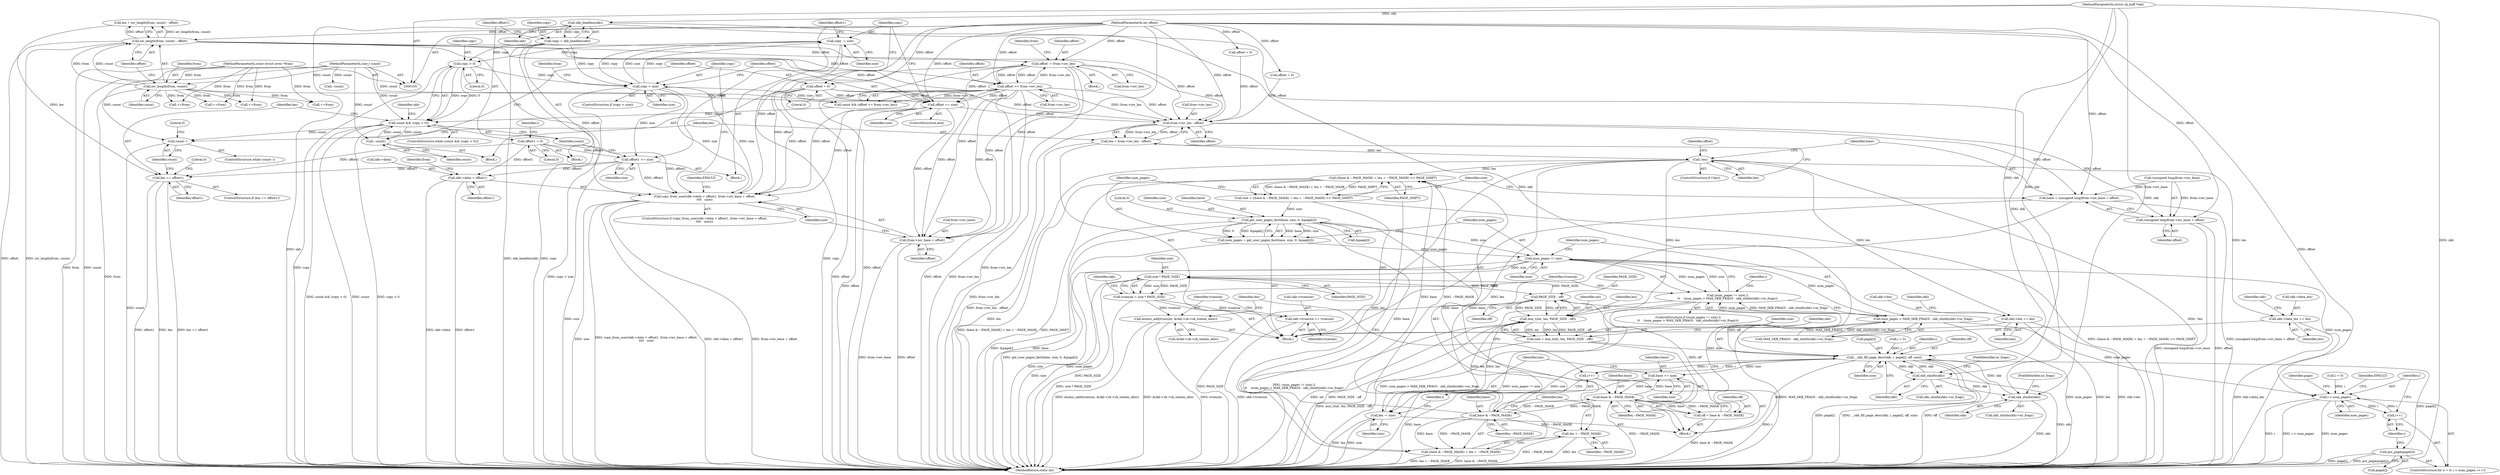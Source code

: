 digraph "1_linux_b92946e2919134ebe2a4083e4302236295ea2a73_0@API" {
"1000188" [label="(Call,copy -= size)"];
"1000173" [label="(Call,copy > size)"];
"1000188" [label="(Call,copy -= size)"];
"1000152" [label="(Call,copy > 0)"];
"1000118" [label="(Call,copy = skb_headlen(skb))"];
"1000120" [label="(Call,skb_headlen(skb))"];
"1000104" [label="(MethodParameterIn,struct sk_buff *skb)"];
"1000157" [label="(Call,copy_from_user(skb->data + offset1, from->iov_base + offset,\n\t\t\t\t   size))"];
"1000124" [label="(Call,offset1 = 0)"];
"1000191" [label="(Call,offset1 += size)"];
"1000181" [label="(Call,offset = 0)"];
"1000106" [label="(MethodParameterIn,int offset)"];
"1000185" [label="(Call,offset += size)"];
"1000140" [label="(Call,offset -= from->iov_len)"];
"1000134" [label="(Call,offset >= from->iov_len)"];
"1000112" [label="(Call,iov_length(from, count) - offset)"];
"1000113" [label="(Call,iov_length(from, count))"];
"1000105" [label="(MethodParameterIn,const struct iovec *from)"];
"1000107" [label="(MethodParameterIn,size_t count)"];
"1000150" [label="(Call,count && (copy > 0))"];
"1000179" [label="(Call,--count)"];
"1000201" [label="(Call,count--)"];
"1000163" [label="(Call,from->iov_base + offset)"];
"1000210" [label="(Call,from->iov_len - offset)"];
"1000208" [label="(Call,len = from->iov_len - offset)"];
"1000216" [label="(Call,!len)"];
"1000236" [label="(Call,((base & ~PAGE_MASK) + len + ~PAGE_MASK) >> PAGE_SHIFT)"];
"1000234" [label="(Call,size = ((base & ~PAGE_MASK) + len + ~PAGE_MASK) >> PAGE_SHIFT)"];
"1000247" [label="(Call,get_user_pages_fast(base, size, 0, &page[i]))"];
"1000245" [label="(Call,num_pages = get_user_pages_fast(base, size, 0, &page[i]))"];
"1000257" [label="(Call,num_pages != size)"];
"1000256" [label="(Call,(num_pages != size) ||\n\t\t    (num_pages > MAX_SKB_FRAGS - skb_shinfo(skb)->nr_frags))"];
"1000260" [label="(Call,num_pages > MAX_SKB_FRAGS - skb_shinfo(skb)->nr_frags)"];
"1000273" [label="(Call,i < num_pages)"];
"1000276" [label="(Call,i++)"];
"1000287" [label="(Call,size * PAGE_SIZE)"];
"1000285" [label="(Call,truesize = size * PAGE_SIZE)"];
"1000300" [label="(Call,skb->truesize += truesize)"];
"1000305" [label="(Call,atomic_add(truesize, &skb->sk->sk_wmem_alloc))"];
"1000328" [label="(Call,PAGE_SIZE - off)"];
"1000325" [label="(Call,min_t(int, len, PAGE_SIZE - off))"];
"1000323" [label="(Call,size = min_t(int, len, PAGE_SIZE - off))"];
"1000331" [label="(Call,__skb_fill_page_desc(skb, i, page[i], off, size))"];
"1000278" [label="(Call,put_page(page[i]))"];
"1000341" [label="(Call,skb_shinfo(skb))"];
"1000265" [label="(Call,skb_shinfo(skb))"];
"1000344" [label="(Call,base += size)"];
"1000319" [label="(Call,base & ~PAGE_MASK)"];
"1000238" [label="(Call,base & ~PAGE_MASK)"];
"1000237" [label="(Call,(base & ~PAGE_MASK) + len + ~PAGE_MASK)"];
"1000241" [label="(Call,len + ~PAGE_MASK)"];
"1000317" [label="(Call,off = base & ~PAGE_MASK)"];
"1000347" [label="(Call,len -= size)"];
"1000350" [label="(Call,i++)"];
"1000290" [label="(Call,skb->data_len += len)"];
"1000295" [label="(Call,skb->len += len)"];
"1000225" [label="(Call,base = (unsigned long)from->iov_base + offset)"];
"1000227" [label="(Call,(unsigned long)from->iov_base + offset)"];
"1000158" [label="(Call,skb->data + offset1)"];
"1000195" [label="(Call,len == offset1)"];
"1000297" [label="(Identifier,skb)"];
"1000318" [label="(Identifier,off)"];
"1000333" [label="(Identifier,i)"];
"1000349" [label="(Identifier,size)"];
"1000181" [label="(Call,offset = 0)"];
"1000139" [label="(Block,)"];
"1000126" [label="(Literal,0)"];
"1000115" [label="(Identifier,count)"];
"1000177" [label="(Call,++from)"];
"1000217" [label="(Identifier,len)"];
"1000321" [label="(Identifier,~PAGE_MASK)"];
"1000113" [label="(Call,iov_length(from, count))"];
"1000104" [label="(MethodParameterIn,struct sk_buff *skb)"];
"1000324" [label="(Identifier,size)"];
"1000201" [label="(Call,count--)"];
"1000135" [label="(Identifier,offset)"];
"1000325" [label="(Call,min_t(int, len, PAGE_SIZE - off))"];
"1000328" [label="(Call,PAGE_SIZE - off)"];
"1000149" [label="(ControlStructure,while (count && (copy > 0)))"];
"1000337" [label="(Identifier,off)"];
"1000264" [label="(Call,skb_shinfo(skb)->nr_frags)"];
"1000209" [label="(Identifier,len)"];
"1000234" [label="(Call,size = ((base & ~PAGE_MASK) + len + ~PAGE_MASK) >> PAGE_SHIFT)"];
"1000182" [label="(Identifier,offset)"];
"1000348" [label="(Identifier,len)"];
"1000343" [label="(FieldIdentifier,nr_frags)"];
"1000262" [label="(Call,MAX_SKB_FRAGS - skb_shinfo(skb)->nr_frags)"];
"1000295" [label="(Call,skb->len += len)"];
"1000157" [label="(Call,copy_from_user(skb->data + offset1, from->iov_base + offset,\n\t\t\t\t   size))"];
"1000259" [label="(Identifier,size)"];
"1000344" [label="(Call,base += size)"];
"1000211" [label="(Call,from->iov_len)"];
"1000241" [label="(Call,len + ~PAGE_MASK)"];
"1000306" [label="(Identifier,truesize)"];
"1000248" [label="(Identifier,base)"];
"1000277" [label="(Identifier,i)"];
"1000219" [label="(Call,offset = 0)"];
"1000158" [label="(Call,skb->data + offset1)"];
"1000199" [label="(Literal,0)"];
"1000320" [label="(Identifier,base)"];
"1000132" [label="(Call,count && (offset >= from->iov_len))"];
"1000286" [label="(Identifier,truesize)"];
"1000125" [label="(Identifier,offset1)"];
"1000239" [label="(Identifier,base)"];
"1000159" [label="(Call,skb->data)"];
"1000183" [label="(Literal,0)"];
"1000238" [label="(Call,base & ~PAGE_MASK)"];
"1000184" [label="(ControlStructure,else)"];
"1000146" [label="(Identifier,from)"];
"1000352" [label="(Call,offset = 0)"];
"1000323" [label="(Call,size = min_t(int, len, PAGE_SIZE - off))"];
"1000178" [label="(Identifier,from)"];
"1000338" [label="(Identifier,size)"];
"1000226" [label="(Identifier,base)"];
"1000317" [label="(Call,off = base & ~PAGE_MASK)"];
"1000110" [label="(Call,len = iov_length(from, count) - offset)"];
"1000245" [label="(Call,num_pages = get_user_pages_fast(base, size, 0, &page[i]))"];
"1000243" [label="(Identifier,~PAGE_MASK)"];
"1000196" [label="(Identifier,len)"];
"1000203" [label="(Block,)"];
"1000233" [label="(Identifier,offset)"];
"1000255" [label="(ControlStructure,if ((num_pages != size) ||\n\t\t    (num_pages > MAX_SKB_FRAGS - skb_shinfo(skb)->nr_frags)))"];
"1000187" [label="(Identifier,size)"];
"1000119" [label="(Identifier,copy)"];
"1000292" [label="(Identifier,skb)"];
"1000332" [label="(Identifier,skb)"];
"1000294" [label="(Identifier,len)"];
"1000265" [label="(Call,skb_shinfo(skb))"];
"1000269" [label="(ControlStructure,for (i = 0; i < num_pages; i++))"];
"1000225" [label="(Call,base = (unsigned long)from->iov_base + offset)"];
"1000228" [label="(Call,(unsigned long)from->iov_base)"];
"1000190" [label="(Identifier,size)"];
"1000251" [label="(Call,&page[i])"];
"1000258" [label="(Identifier,num_pages)"];
"1000350" [label="(Call,i++)"];
"1000160" [label="(Identifier,skb)"];
"1000302" [label="(Identifier,skb)"];
"1000129" [label="(Identifier,i)"];
"1000174" [label="(Identifier,copy)"];
"1000153" [label="(Identifier,copy)"];
"1000167" [label="(Identifier,offset)"];
"1000235" [label="(Identifier,size)"];
"1000304" [label="(Identifier,truesize)"];
"1000240" [label="(Identifier,~PAGE_MASK)"];
"1000242" [label="(Identifier,len)"];
"1000168" [label="(Identifier,size)"];
"1000215" [label="(ControlStructure,if (!len))"];
"1000288" [label="(Identifier,size)"];
"1000107" [label="(MethodParameterIn,size_t count)"];
"1000188" [label="(Call,copy -= size)"];
"1000300" [label="(Call,skb->truesize += truesize)"];
"1000180" [label="(Identifier,count)"];
"1000106" [label="(MethodParameterIn,int offset)"];
"1000236" [label="(Call,((base & ~PAGE_MASK) + len + ~PAGE_MASK) >> PAGE_SHIFT)"];
"1000330" [label="(Identifier,off)"];
"1000208" [label="(Call,len = from->iov_len - offset)"];
"1000291" [label="(Call,skb->data_len)"];
"1000185" [label="(Call,offset += size)"];
"1000275" [label="(Identifier,num_pages)"];
"1000345" [label="(Identifier,base)"];
"1000314" [label="(Identifier,len)"];
"1000287" [label="(Call,size * PAGE_SIZE)"];
"1000154" [label="(Literal,0)"];
"1000112" [label="(Call,iov_length(from, count) - offset)"];
"1000347" [label="(Call,len -= size)"];
"1000267" [label="(FieldIdentifier,nr_frags)"];
"1000193" [label="(Identifier,size)"];
"1000136" [label="(Call,from->iov_len)"];
"1000279" [label="(Call,page[i])"];
"1000155" [label="(Block,)"];
"1000118" [label="(Call,copy = skb_headlen(skb))"];
"1000145" [label="(Call,++from)"];
"1000342" [label="(Identifier,skb)"];
"1000319" [label="(Call,base & ~PAGE_MASK)"];
"1000120" [label="(Call,skb_headlen(skb))"];
"1000200" [label="(ControlStructure,while (count--))"];
"1000315" [label="(Block,)"];
"1000162" [label="(Identifier,offset1)"];
"1000210" [label="(Call,from->iov_len - offset)"];
"1000261" [label="(Identifier,num_pages)"];
"1000359" [label="(MethodReturn,static int)"];
"1000276" [label="(Call,i++)"];
"1000355" [label="(Call,++from)"];
"1000152" [label="(Call,copy > 0)"];
"1000301" [label="(Call,skb->truesize)"];
"1000334" [label="(Call,page[i])"];
"1000220" [label="(Identifier,offset)"];
"1000164" [label="(Call,from->iov_base)"];
"1000273" [label="(Call,i < num_pages)"];
"1000341" [label="(Call,skb_shinfo(skb))"];
"1000147" [label="(Call,--count)"];
"1000299" [label="(Identifier,len)"];
"1000195" [label="(Call,len == offset1)"];
"1000247" [label="(Call,get_user_pages_fast(base, size, 0, &page[i]))"];
"1000140" [label="(Call,offset -= from->iov_len)"];
"1000192" [label="(Identifier,offset1)"];
"1000124" [label="(Call,offset1 = 0)"];
"1000179" [label="(Call,--count)"];
"1000271" [label="(Identifier,i)"];
"1000296" [label="(Call,skb->len)"];
"1000222" [label="(Call,++from)"];
"1000134" [label="(Call,offset >= from->iov_len)"];
"1000290" [label="(Call,skb->data_len += len)"];
"1000194" [label="(ControlStructure,if (len == offset1))"];
"1000216" [label="(Call,!len)"];
"1000128" [label="(Call,i = 0)"];
"1000278" [label="(Call,put_page(page[i]))"];
"1000331" [label="(Call,__skb_fill_page_desc(skb, i, page[i], off, size))"];
"1000175" [label="(Identifier,size)"];
"1000346" [label="(Identifier,size)"];
"1000250" [label="(Literal,0)"];
"1000280" [label="(Identifier,page)"];
"1000227" [label="(Call,(unsigned long)from->iov_base + offset)"];
"1000260" [label="(Call,num_pages > MAX_SKB_FRAGS - skb_shinfo(skb)->nr_frags)"];
"1000329" [label="(Identifier,PAGE_SIZE)"];
"1000186" [label="(Identifier,offset)"];
"1000116" [label="(Identifier,offset)"];
"1000305" [label="(Call,atomic_add(truesize, &skb->sk->sk_wmem_alloc))"];
"1000114" [label="(Identifier,from)"];
"1000256" [label="(Call,(num_pages != size) ||\n\t\t    (num_pages > MAX_SKB_FRAGS - skb_shinfo(skb)->nr_frags))"];
"1000171" [label="(Identifier,EFAULT)"];
"1000358" [label="(Literal,0)"];
"1000156" [label="(ControlStructure,if (copy_from_user(skb->data + offset1, from->iov_base + offset,\n\t\t\t\t   size)))"];
"1000237" [label="(Call,(base & ~PAGE_MASK) + len + ~PAGE_MASK)"];
"1000340" [label="(Call,skb_shinfo(skb)->nr_frags)"];
"1000121" [label="(Identifier,skb)"];
"1000270" [label="(Call,i = 0)"];
"1000202" [label="(Identifier,count)"];
"1000173" [label="(Call,copy > size)"];
"1000172" [label="(ControlStructure,if (copy > size))"];
"1000246" [label="(Identifier,num_pages)"];
"1000141" [label="(Identifier,offset)"];
"1000163" [label="(Call,from->iov_base + offset)"];
"1000351" [label="(Identifier,i)"];
"1000244" [label="(Identifier,PAGE_SHIFT)"];
"1000257" [label="(Call,num_pages != size)"];
"1000326" [label="(Identifier,int)"];
"1000176" [label="(Block,)"];
"1000307" [label="(Call,&skb->sk->sk_wmem_alloc)"];
"1000197" [label="(Identifier,offset1)"];
"1000105" [label="(MethodParameterIn,const struct iovec *from)"];
"1000284" [label="(Identifier,EFAULT)"];
"1000189" [label="(Identifier,copy)"];
"1000151" [label="(Identifier,count)"];
"1000214" [label="(Identifier,offset)"];
"1000266" [label="(Identifier,skb)"];
"1000142" [label="(Call,from->iov_len)"];
"1000249" [label="(Identifier,size)"];
"1000285" [label="(Call,truesize = size * PAGE_SIZE)"];
"1000327" [label="(Identifier,len)"];
"1000165" [label="(Identifier,from)"];
"1000108" [label="(Block,)"];
"1000289" [label="(Identifier,PAGE_SIZE)"];
"1000150" [label="(Call,count && (copy > 0))"];
"1000274" [label="(Identifier,i)"];
"1000191" [label="(Call,offset1 += size)"];
"1000188" -> "1000155"  [label="AST: "];
"1000188" -> "1000190"  [label="CFG: "];
"1000189" -> "1000188"  [label="AST: "];
"1000190" -> "1000188"  [label="AST: "];
"1000192" -> "1000188"  [label="CFG: "];
"1000188" -> "1000359"  [label="DDG: copy"];
"1000188" -> "1000152"  [label="DDG: copy"];
"1000188" -> "1000173"  [label="DDG: copy"];
"1000173" -> "1000188"  [label="DDG: size"];
"1000173" -> "1000188"  [label="DDG: copy"];
"1000173" -> "1000172"  [label="AST: "];
"1000173" -> "1000175"  [label="CFG: "];
"1000174" -> "1000173"  [label="AST: "];
"1000175" -> "1000173"  [label="AST: "];
"1000178" -> "1000173"  [label="CFG: "];
"1000186" -> "1000173"  [label="CFG: "];
"1000173" -> "1000359"  [label="DDG: copy > size"];
"1000173" -> "1000157"  [label="DDG: size"];
"1000152" -> "1000173"  [label="DDG: copy"];
"1000118" -> "1000173"  [label="DDG: copy"];
"1000157" -> "1000173"  [label="DDG: size"];
"1000173" -> "1000185"  [label="DDG: size"];
"1000173" -> "1000191"  [label="DDG: size"];
"1000152" -> "1000150"  [label="AST: "];
"1000152" -> "1000154"  [label="CFG: "];
"1000153" -> "1000152"  [label="AST: "];
"1000154" -> "1000152"  [label="AST: "];
"1000150" -> "1000152"  [label="CFG: "];
"1000152" -> "1000359"  [label="DDG: copy"];
"1000152" -> "1000150"  [label="DDG: copy"];
"1000152" -> "1000150"  [label="DDG: 0"];
"1000118" -> "1000152"  [label="DDG: copy"];
"1000118" -> "1000108"  [label="AST: "];
"1000118" -> "1000120"  [label="CFG: "];
"1000119" -> "1000118"  [label="AST: "];
"1000120" -> "1000118"  [label="AST: "];
"1000125" -> "1000118"  [label="CFG: "];
"1000118" -> "1000359"  [label="DDG: skb_headlen(skb)"];
"1000118" -> "1000359"  [label="DDG: copy"];
"1000120" -> "1000118"  [label="DDG: skb"];
"1000120" -> "1000121"  [label="CFG: "];
"1000121" -> "1000120"  [label="AST: "];
"1000120" -> "1000359"  [label="DDG: skb"];
"1000104" -> "1000120"  [label="DDG: skb"];
"1000120" -> "1000265"  [label="DDG: skb"];
"1000120" -> "1000331"  [label="DDG: skb"];
"1000104" -> "1000103"  [label="AST: "];
"1000104" -> "1000359"  [label="DDG: skb"];
"1000104" -> "1000265"  [label="DDG: skb"];
"1000104" -> "1000331"  [label="DDG: skb"];
"1000104" -> "1000341"  [label="DDG: skb"];
"1000157" -> "1000156"  [label="AST: "];
"1000157" -> "1000168"  [label="CFG: "];
"1000158" -> "1000157"  [label="AST: "];
"1000163" -> "1000157"  [label="AST: "];
"1000168" -> "1000157"  [label="AST: "];
"1000171" -> "1000157"  [label="CFG: "];
"1000174" -> "1000157"  [label="CFG: "];
"1000157" -> "1000359"  [label="DDG: size"];
"1000157" -> "1000359"  [label="DDG: copy_from_user(skb->data + offset1, from->iov_base + offset,\n\t\t\t\t   size)"];
"1000157" -> "1000359"  [label="DDG: skb->data + offset1"];
"1000157" -> "1000359"  [label="DDG: from->iov_base + offset"];
"1000124" -> "1000157"  [label="DDG: offset1"];
"1000191" -> "1000157"  [label="DDG: offset1"];
"1000181" -> "1000157"  [label="DDG: offset"];
"1000185" -> "1000157"  [label="DDG: offset"];
"1000140" -> "1000157"  [label="DDG: offset"];
"1000134" -> "1000157"  [label="DDG: offset"];
"1000112" -> "1000157"  [label="DDG: offset"];
"1000106" -> "1000157"  [label="DDG: offset"];
"1000124" -> "1000108"  [label="AST: "];
"1000124" -> "1000126"  [label="CFG: "];
"1000125" -> "1000124"  [label="AST: "];
"1000126" -> "1000124"  [label="AST: "];
"1000129" -> "1000124"  [label="CFG: "];
"1000124" -> "1000158"  [label="DDG: offset1"];
"1000124" -> "1000191"  [label="DDG: offset1"];
"1000124" -> "1000195"  [label="DDG: offset1"];
"1000191" -> "1000155"  [label="AST: "];
"1000191" -> "1000193"  [label="CFG: "];
"1000192" -> "1000191"  [label="AST: "];
"1000193" -> "1000191"  [label="AST: "];
"1000151" -> "1000191"  [label="CFG: "];
"1000191" -> "1000359"  [label="DDG: size"];
"1000191" -> "1000158"  [label="DDG: offset1"];
"1000191" -> "1000195"  [label="DDG: offset1"];
"1000181" -> "1000176"  [label="AST: "];
"1000181" -> "1000183"  [label="CFG: "];
"1000182" -> "1000181"  [label="AST: "];
"1000183" -> "1000181"  [label="AST: "];
"1000189" -> "1000181"  [label="CFG: "];
"1000181" -> "1000359"  [label="DDG: offset"];
"1000181" -> "1000163"  [label="DDG: offset"];
"1000106" -> "1000181"  [label="DDG: offset"];
"1000181" -> "1000185"  [label="DDG: offset"];
"1000181" -> "1000210"  [label="DDG: offset"];
"1000106" -> "1000103"  [label="AST: "];
"1000106" -> "1000359"  [label="DDG: offset"];
"1000106" -> "1000112"  [label="DDG: offset"];
"1000106" -> "1000134"  [label="DDG: offset"];
"1000106" -> "1000140"  [label="DDG: offset"];
"1000106" -> "1000163"  [label="DDG: offset"];
"1000106" -> "1000185"  [label="DDG: offset"];
"1000106" -> "1000210"  [label="DDG: offset"];
"1000106" -> "1000219"  [label="DDG: offset"];
"1000106" -> "1000225"  [label="DDG: offset"];
"1000106" -> "1000227"  [label="DDG: offset"];
"1000106" -> "1000352"  [label="DDG: offset"];
"1000185" -> "1000184"  [label="AST: "];
"1000185" -> "1000187"  [label="CFG: "];
"1000186" -> "1000185"  [label="AST: "];
"1000187" -> "1000185"  [label="AST: "];
"1000189" -> "1000185"  [label="CFG: "];
"1000185" -> "1000359"  [label="DDG: offset"];
"1000185" -> "1000163"  [label="DDG: offset"];
"1000140" -> "1000185"  [label="DDG: offset"];
"1000134" -> "1000185"  [label="DDG: offset"];
"1000112" -> "1000185"  [label="DDG: offset"];
"1000185" -> "1000210"  [label="DDG: offset"];
"1000140" -> "1000139"  [label="AST: "];
"1000140" -> "1000142"  [label="CFG: "];
"1000141" -> "1000140"  [label="AST: "];
"1000142" -> "1000140"  [label="AST: "];
"1000146" -> "1000140"  [label="CFG: "];
"1000140" -> "1000359"  [label="DDG: from->iov_len"];
"1000140" -> "1000359"  [label="DDG: offset"];
"1000140" -> "1000134"  [label="DDG: offset"];
"1000134" -> "1000140"  [label="DDG: from->iov_len"];
"1000134" -> "1000140"  [label="DDG: offset"];
"1000112" -> "1000140"  [label="DDG: offset"];
"1000140" -> "1000163"  [label="DDG: offset"];
"1000140" -> "1000210"  [label="DDG: offset"];
"1000134" -> "1000132"  [label="AST: "];
"1000134" -> "1000136"  [label="CFG: "];
"1000135" -> "1000134"  [label="AST: "];
"1000136" -> "1000134"  [label="AST: "];
"1000132" -> "1000134"  [label="CFG: "];
"1000134" -> "1000359"  [label="DDG: offset"];
"1000134" -> "1000359"  [label="DDG: from->iov_len"];
"1000134" -> "1000132"  [label="DDG: offset"];
"1000134" -> "1000132"  [label="DDG: from->iov_len"];
"1000112" -> "1000134"  [label="DDG: offset"];
"1000134" -> "1000163"  [label="DDG: offset"];
"1000134" -> "1000210"  [label="DDG: from->iov_len"];
"1000134" -> "1000210"  [label="DDG: offset"];
"1000112" -> "1000110"  [label="AST: "];
"1000112" -> "1000116"  [label="CFG: "];
"1000113" -> "1000112"  [label="AST: "];
"1000116" -> "1000112"  [label="AST: "];
"1000110" -> "1000112"  [label="CFG: "];
"1000112" -> "1000359"  [label="DDG: iov_length(from, count)"];
"1000112" -> "1000359"  [label="DDG: offset"];
"1000112" -> "1000110"  [label="DDG: iov_length(from, count)"];
"1000112" -> "1000110"  [label="DDG: offset"];
"1000113" -> "1000112"  [label="DDG: from"];
"1000113" -> "1000112"  [label="DDG: count"];
"1000112" -> "1000163"  [label="DDG: offset"];
"1000112" -> "1000210"  [label="DDG: offset"];
"1000113" -> "1000115"  [label="CFG: "];
"1000114" -> "1000113"  [label="AST: "];
"1000115" -> "1000113"  [label="AST: "];
"1000116" -> "1000113"  [label="CFG: "];
"1000113" -> "1000359"  [label="DDG: from"];
"1000105" -> "1000113"  [label="DDG: from"];
"1000107" -> "1000113"  [label="DDG: count"];
"1000113" -> "1000132"  [label="DDG: count"];
"1000113" -> "1000145"  [label="DDG: from"];
"1000113" -> "1000177"  [label="DDG: from"];
"1000113" -> "1000222"  [label="DDG: from"];
"1000113" -> "1000355"  [label="DDG: from"];
"1000105" -> "1000103"  [label="AST: "];
"1000105" -> "1000359"  [label="DDG: from"];
"1000105" -> "1000145"  [label="DDG: from"];
"1000105" -> "1000177"  [label="DDG: from"];
"1000105" -> "1000222"  [label="DDG: from"];
"1000105" -> "1000355"  [label="DDG: from"];
"1000107" -> "1000103"  [label="AST: "];
"1000107" -> "1000359"  [label="DDG: count"];
"1000107" -> "1000132"  [label="DDG: count"];
"1000107" -> "1000147"  [label="DDG: count"];
"1000107" -> "1000150"  [label="DDG: count"];
"1000107" -> "1000179"  [label="DDG: count"];
"1000107" -> "1000201"  [label="DDG: count"];
"1000150" -> "1000149"  [label="AST: "];
"1000150" -> "1000151"  [label="CFG: "];
"1000151" -> "1000150"  [label="AST: "];
"1000160" -> "1000150"  [label="CFG: "];
"1000196" -> "1000150"  [label="CFG: "];
"1000150" -> "1000359"  [label="DDG: count"];
"1000150" -> "1000359"  [label="DDG: copy > 0"];
"1000150" -> "1000359"  [label="DDG: count && (copy > 0)"];
"1000179" -> "1000150"  [label="DDG: count"];
"1000132" -> "1000150"  [label="DDG: count"];
"1000150" -> "1000179"  [label="DDG: count"];
"1000150" -> "1000201"  [label="DDG: count"];
"1000179" -> "1000176"  [label="AST: "];
"1000179" -> "1000180"  [label="CFG: "];
"1000180" -> "1000179"  [label="AST: "];
"1000182" -> "1000179"  [label="CFG: "];
"1000201" -> "1000200"  [label="AST: "];
"1000201" -> "1000202"  [label="CFG: "];
"1000202" -> "1000201"  [label="AST: "];
"1000209" -> "1000201"  [label="CFG: "];
"1000358" -> "1000201"  [label="CFG: "];
"1000201" -> "1000359"  [label="DDG: count"];
"1000163" -> "1000167"  [label="CFG: "];
"1000164" -> "1000163"  [label="AST: "];
"1000167" -> "1000163"  [label="AST: "];
"1000168" -> "1000163"  [label="CFG: "];
"1000163" -> "1000359"  [label="DDG: from->iov_base"];
"1000163" -> "1000359"  [label="DDG: offset"];
"1000210" -> "1000208"  [label="AST: "];
"1000210" -> "1000214"  [label="CFG: "];
"1000211" -> "1000210"  [label="AST: "];
"1000214" -> "1000210"  [label="AST: "];
"1000208" -> "1000210"  [label="CFG: "];
"1000210" -> "1000359"  [label="DDG: from->iov_len"];
"1000210" -> "1000208"  [label="DDG: from->iov_len"];
"1000210" -> "1000208"  [label="DDG: offset"];
"1000352" -> "1000210"  [label="DDG: offset"];
"1000219" -> "1000210"  [label="DDG: offset"];
"1000210" -> "1000225"  [label="DDG: offset"];
"1000210" -> "1000227"  [label="DDG: offset"];
"1000208" -> "1000203"  [label="AST: "];
"1000209" -> "1000208"  [label="AST: "];
"1000217" -> "1000208"  [label="CFG: "];
"1000208" -> "1000359"  [label="DDG: from->iov_len - offset"];
"1000208" -> "1000216"  [label="DDG: len"];
"1000216" -> "1000215"  [label="AST: "];
"1000216" -> "1000217"  [label="CFG: "];
"1000217" -> "1000216"  [label="AST: "];
"1000220" -> "1000216"  [label="CFG: "];
"1000226" -> "1000216"  [label="CFG: "];
"1000216" -> "1000359"  [label="DDG: !len"];
"1000216" -> "1000359"  [label="DDG: len"];
"1000216" -> "1000236"  [label="DDG: len"];
"1000216" -> "1000237"  [label="DDG: len"];
"1000216" -> "1000241"  [label="DDG: len"];
"1000216" -> "1000290"  [label="DDG: len"];
"1000216" -> "1000295"  [label="DDG: len"];
"1000216" -> "1000325"  [label="DDG: len"];
"1000236" -> "1000234"  [label="AST: "];
"1000236" -> "1000244"  [label="CFG: "];
"1000237" -> "1000236"  [label="AST: "];
"1000244" -> "1000236"  [label="AST: "];
"1000234" -> "1000236"  [label="CFG: "];
"1000236" -> "1000359"  [label="DDG: (base & ~PAGE_MASK) + len + ~PAGE_MASK"];
"1000236" -> "1000359"  [label="DDG: PAGE_SHIFT"];
"1000236" -> "1000234"  [label="DDG: (base & ~PAGE_MASK) + len + ~PAGE_MASK"];
"1000236" -> "1000234"  [label="DDG: PAGE_SHIFT"];
"1000238" -> "1000236"  [label="DDG: base"];
"1000238" -> "1000236"  [label="DDG: ~PAGE_MASK"];
"1000234" -> "1000203"  [label="AST: "];
"1000235" -> "1000234"  [label="AST: "];
"1000246" -> "1000234"  [label="CFG: "];
"1000234" -> "1000359"  [label="DDG: ((base & ~PAGE_MASK) + len + ~PAGE_MASK) >> PAGE_SHIFT"];
"1000234" -> "1000247"  [label="DDG: size"];
"1000247" -> "1000245"  [label="AST: "];
"1000247" -> "1000251"  [label="CFG: "];
"1000248" -> "1000247"  [label="AST: "];
"1000249" -> "1000247"  [label="AST: "];
"1000250" -> "1000247"  [label="AST: "];
"1000251" -> "1000247"  [label="AST: "];
"1000245" -> "1000247"  [label="CFG: "];
"1000247" -> "1000359"  [label="DDG: base"];
"1000247" -> "1000359"  [label="DDG: &page[i]"];
"1000247" -> "1000245"  [label="DDG: base"];
"1000247" -> "1000245"  [label="DDG: size"];
"1000247" -> "1000245"  [label="DDG: 0"];
"1000247" -> "1000245"  [label="DDG: &page[i]"];
"1000238" -> "1000247"  [label="DDG: base"];
"1000247" -> "1000257"  [label="DDG: size"];
"1000247" -> "1000319"  [label="DDG: base"];
"1000245" -> "1000203"  [label="AST: "];
"1000246" -> "1000245"  [label="AST: "];
"1000258" -> "1000245"  [label="CFG: "];
"1000245" -> "1000359"  [label="DDG: get_user_pages_fast(base, size, 0, &page[i])"];
"1000245" -> "1000257"  [label="DDG: num_pages"];
"1000257" -> "1000256"  [label="AST: "];
"1000257" -> "1000259"  [label="CFG: "];
"1000258" -> "1000257"  [label="AST: "];
"1000259" -> "1000257"  [label="AST: "];
"1000261" -> "1000257"  [label="CFG: "];
"1000256" -> "1000257"  [label="CFG: "];
"1000257" -> "1000359"  [label="DDG: size"];
"1000257" -> "1000359"  [label="DDG: num_pages"];
"1000257" -> "1000256"  [label="DDG: num_pages"];
"1000257" -> "1000256"  [label="DDG: size"];
"1000257" -> "1000260"  [label="DDG: num_pages"];
"1000257" -> "1000273"  [label="DDG: num_pages"];
"1000257" -> "1000287"  [label="DDG: size"];
"1000256" -> "1000255"  [label="AST: "];
"1000256" -> "1000260"  [label="CFG: "];
"1000260" -> "1000256"  [label="AST: "];
"1000271" -> "1000256"  [label="CFG: "];
"1000286" -> "1000256"  [label="CFG: "];
"1000256" -> "1000359"  [label="DDG: num_pages > MAX_SKB_FRAGS - skb_shinfo(skb)->nr_frags"];
"1000256" -> "1000359"  [label="DDG: num_pages != size"];
"1000256" -> "1000359"  [label="DDG: (num_pages != size) ||\n\t\t    (num_pages > MAX_SKB_FRAGS - skb_shinfo(skb)->nr_frags)"];
"1000260" -> "1000256"  [label="DDG: num_pages"];
"1000260" -> "1000256"  [label="DDG: MAX_SKB_FRAGS - skb_shinfo(skb)->nr_frags"];
"1000260" -> "1000262"  [label="CFG: "];
"1000261" -> "1000260"  [label="AST: "];
"1000262" -> "1000260"  [label="AST: "];
"1000260" -> "1000359"  [label="DDG: MAX_SKB_FRAGS - skb_shinfo(skb)->nr_frags"];
"1000260" -> "1000359"  [label="DDG: num_pages"];
"1000262" -> "1000260"  [label="DDG: MAX_SKB_FRAGS"];
"1000262" -> "1000260"  [label="DDG: skb_shinfo(skb)->nr_frags"];
"1000260" -> "1000273"  [label="DDG: num_pages"];
"1000273" -> "1000269"  [label="AST: "];
"1000273" -> "1000275"  [label="CFG: "];
"1000274" -> "1000273"  [label="AST: "];
"1000275" -> "1000273"  [label="AST: "];
"1000280" -> "1000273"  [label="CFG: "];
"1000284" -> "1000273"  [label="CFG: "];
"1000273" -> "1000359"  [label="DDG: num_pages"];
"1000273" -> "1000359"  [label="DDG: i"];
"1000273" -> "1000359"  [label="DDG: i < num_pages"];
"1000276" -> "1000273"  [label="DDG: i"];
"1000270" -> "1000273"  [label="DDG: i"];
"1000273" -> "1000276"  [label="DDG: i"];
"1000276" -> "1000269"  [label="AST: "];
"1000276" -> "1000277"  [label="CFG: "];
"1000277" -> "1000276"  [label="AST: "];
"1000274" -> "1000276"  [label="CFG: "];
"1000287" -> "1000285"  [label="AST: "];
"1000287" -> "1000289"  [label="CFG: "];
"1000288" -> "1000287"  [label="AST: "];
"1000289" -> "1000287"  [label="AST: "];
"1000285" -> "1000287"  [label="CFG: "];
"1000287" -> "1000359"  [label="DDG: PAGE_SIZE"];
"1000287" -> "1000359"  [label="DDG: size"];
"1000287" -> "1000285"  [label="DDG: size"];
"1000287" -> "1000285"  [label="DDG: PAGE_SIZE"];
"1000328" -> "1000287"  [label="DDG: PAGE_SIZE"];
"1000287" -> "1000328"  [label="DDG: PAGE_SIZE"];
"1000285" -> "1000203"  [label="AST: "];
"1000286" -> "1000285"  [label="AST: "];
"1000292" -> "1000285"  [label="CFG: "];
"1000285" -> "1000359"  [label="DDG: size * PAGE_SIZE"];
"1000285" -> "1000300"  [label="DDG: truesize"];
"1000285" -> "1000305"  [label="DDG: truesize"];
"1000300" -> "1000203"  [label="AST: "];
"1000300" -> "1000304"  [label="CFG: "];
"1000301" -> "1000300"  [label="AST: "];
"1000304" -> "1000300"  [label="AST: "];
"1000306" -> "1000300"  [label="CFG: "];
"1000300" -> "1000359"  [label="DDG: skb->truesize"];
"1000305" -> "1000203"  [label="AST: "];
"1000305" -> "1000307"  [label="CFG: "];
"1000306" -> "1000305"  [label="AST: "];
"1000307" -> "1000305"  [label="AST: "];
"1000314" -> "1000305"  [label="CFG: "];
"1000305" -> "1000359"  [label="DDG: atomic_add(truesize, &skb->sk->sk_wmem_alloc)"];
"1000305" -> "1000359"  [label="DDG: &skb->sk->sk_wmem_alloc"];
"1000305" -> "1000359"  [label="DDG: truesize"];
"1000328" -> "1000325"  [label="AST: "];
"1000328" -> "1000330"  [label="CFG: "];
"1000329" -> "1000328"  [label="AST: "];
"1000330" -> "1000328"  [label="AST: "];
"1000325" -> "1000328"  [label="CFG: "];
"1000328" -> "1000359"  [label="DDG: PAGE_SIZE"];
"1000328" -> "1000325"  [label="DDG: PAGE_SIZE"];
"1000328" -> "1000325"  [label="DDG: off"];
"1000317" -> "1000328"  [label="DDG: off"];
"1000328" -> "1000331"  [label="DDG: off"];
"1000325" -> "1000323"  [label="AST: "];
"1000326" -> "1000325"  [label="AST: "];
"1000327" -> "1000325"  [label="AST: "];
"1000323" -> "1000325"  [label="CFG: "];
"1000325" -> "1000359"  [label="DDG: int"];
"1000325" -> "1000359"  [label="DDG: PAGE_SIZE - off"];
"1000325" -> "1000323"  [label="DDG: int"];
"1000325" -> "1000323"  [label="DDG: len"];
"1000325" -> "1000323"  [label="DDG: PAGE_SIZE - off"];
"1000347" -> "1000325"  [label="DDG: len"];
"1000325" -> "1000347"  [label="DDG: len"];
"1000323" -> "1000315"  [label="AST: "];
"1000324" -> "1000323"  [label="AST: "];
"1000332" -> "1000323"  [label="CFG: "];
"1000323" -> "1000359"  [label="DDG: min_t(int, len, PAGE_SIZE - off)"];
"1000323" -> "1000331"  [label="DDG: size"];
"1000331" -> "1000315"  [label="AST: "];
"1000331" -> "1000338"  [label="CFG: "];
"1000332" -> "1000331"  [label="AST: "];
"1000333" -> "1000331"  [label="AST: "];
"1000334" -> "1000331"  [label="AST: "];
"1000337" -> "1000331"  [label="AST: "];
"1000338" -> "1000331"  [label="AST: "];
"1000342" -> "1000331"  [label="CFG: "];
"1000331" -> "1000359"  [label="DDG: page[i]"];
"1000331" -> "1000359"  [label="DDG: __skb_fill_page_desc(skb, i, page[i], off, size)"];
"1000331" -> "1000359"  [label="DDG: off"];
"1000331" -> "1000278"  [label="DDG: page[i]"];
"1000265" -> "1000331"  [label="DDG: skb"];
"1000341" -> "1000331"  [label="DDG: skb"];
"1000350" -> "1000331"  [label="DDG: i"];
"1000128" -> "1000331"  [label="DDG: i"];
"1000331" -> "1000341"  [label="DDG: skb"];
"1000331" -> "1000344"  [label="DDG: size"];
"1000331" -> "1000347"  [label="DDG: size"];
"1000331" -> "1000350"  [label="DDG: i"];
"1000278" -> "1000269"  [label="AST: "];
"1000278" -> "1000279"  [label="CFG: "];
"1000279" -> "1000278"  [label="AST: "];
"1000277" -> "1000278"  [label="CFG: "];
"1000278" -> "1000359"  [label="DDG: put_page(page[i])"];
"1000278" -> "1000359"  [label="DDG: page[i]"];
"1000341" -> "1000340"  [label="AST: "];
"1000341" -> "1000342"  [label="CFG: "];
"1000342" -> "1000341"  [label="AST: "];
"1000343" -> "1000341"  [label="CFG: "];
"1000341" -> "1000359"  [label="DDG: skb"];
"1000341" -> "1000265"  [label="DDG: skb"];
"1000265" -> "1000264"  [label="AST: "];
"1000265" -> "1000266"  [label="CFG: "];
"1000266" -> "1000265"  [label="AST: "];
"1000267" -> "1000265"  [label="CFG: "];
"1000265" -> "1000359"  [label="DDG: skb"];
"1000344" -> "1000315"  [label="AST: "];
"1000344" -> "1000346"  [label="CFG: "];
"1000345" -> "1000344"  [label="AST: "];
"1000346" -> "1000344"  [label="AST: "];
"1000348" -> "1000344"  [label="CFG: "];
"1000344" -> "1000359"  [label="DDG: base"];
"1000344" -> "1000319"  [label="DDG: base"];
"1000319" -> "1000344"  [label="DDG: base"];
"1000319" -> "1000317"  [label="AST: "];
"1000319" -> "1000321"  [label="CFG: "];
"1000320" -> "1000319"  [label="AST: "];
"1000321" -> "1000319"  [label="AST: "];
"1000317" -> "1000319"  [label="CFG: "];
"1000319" -> "1000359"  [label="DDG: ~PAGE_MASK"];
"1000319" -> "1000238"  [label="DDG: ~PAGE_MASK"];
"1000319" -> "1000317"  [label="DDG: base"];
"1000319" -> "1000317"  [label="DDG: ~PAGE_MASK"];
"1000238" -> "1000319"  [label="DDG: ~PAGE_MASK"];
"1000238" -> "1000237"  [label="AST: "];
"1000238" -> "1000240"  [label="CFG: "];
"1000239" -> "1000238"  [label="AST: "];
"1000240" -> "1000238"  [label="AST: "];
"1000242" -> "1000238"  [label="CFG: "];
"1000238" -> "1000237"  [label="DDG: base"];
"1000238" -> "1000237"  [label="DDG: ~PAGE_MASK"];
"1000225" -> "1000238"  [label="DDG: base"];
"1000238" -> "1000241"  [label="DDG: ~PAGE_MASK"];
"1000237" -> "1000241"  [label="CFG: "];
"1000241" -> "1000237"  [label="AST: "];
"1000244" -> "1000237"  [label="CFG: "];
"1000237" -> "1000359"  [label="DDG: base & ~PAGE_MASK"];
"1000237" -> "1000359"  [label="DDG: len + ~PAGE_MASK"];
"1000241" -> "1000243"  [label="CFG: "];
"1000242" -> "1000241"  [label="AST: "];
"1000243" -> "1000241"  [label="AST: "];
"1000241" -> "1000359"  [label="DDG: len"];
"1000241" -> "1000359"  [label="DDG: ~PAGE_MASK"];
"1000317" -> "1000315"  [label="AST: "];
"1000318" -> "1000317"  [label="AST: "];
"1000324" -> "1000317"  [label="CFG: "];
"1000317" -> "1000359"  [label="DDG: base & ~PAGE_MASK"];
"1000347" -> "1000315"  [label="AST: "];
"1000347" -> "1000349"  [label="CFG: "];
"1000348" -> "1000347"  [label="AST: "];
"1000349" -> "1000347"  [label="AST: "];
"1000351" -> "1000347"  [label="CFG: "];
"1000347" -> "1000359"  [label="DDG: size"];
"1000347" -> "1000359"  [label="DDG: len"];
"1000350" -> "1000315"  [label="AST: "];
"1000350" -> "1000351"  [label="CFG: "];
"1000351" -> "1000350"  [label="AST: "];
"1000314" -> "1000350"  [label="CFG: "];
"1000350" -> "1000359"  [label="DDG: i"];
"1000290" -> "1000203"  [label="AST: "];
"1000290" -> "1000294"  [label="CFG: "];
"1000291" -> "1000290"  [label="AST: "];
"1000294" -> "1000290"  [label="AST: "];
"1000297" -> "1000290"  [label="CFG: "];
"1000290" -> "1000359"  [label="DDG: skb->data_len"];
"1000295" -> "1000203"  [label="AST: "];
"1000295" -> "1000299"  [label="CFG: "];
"1000296" -> "1000295"  [label="AST: "];
"1000299" -> "1000295"  [label="AST: "];
"1000302" -> "1000295"  [label="CFG: "];
"1000295" -> "1000359"  [label="DDG: skb->len"];
"1000295" -> "1000359"  [label="DDG: len"];
"1000225" -> "1000203"  [label="AST: "];
"1000225" -> "1000227"  [label="CFG: "];
"1000226" -> "1000225"  [label="AST: "];
"1000227" -> "1000225"  [label="AST: "];
"1000235" -> "1000225"  [label="CFG: "];
"1000225" -> "1000359"  [label="DDG: (unsigned long)from->iov_base + offset"];
"1000228" -> "1000225"  [label="DDG: from->iov_base"];
"1000227" -> "1000233"  [label="CFG: "];
"1000228" -> "1000227"  [label="AST: "];
"1000233" -> "1000227"  [label="AST: "];
"1000227" -> "1000359"  [label="DDG: offset"];
"1000227" -> "1000359"  [label="DDG: (unsigned long)from->iov_base"];
"1000228" -> "1000227"  [label="DDG: from->iov_base"];
"1000158" -> "1000162"  [label="CFG: "];
"1000159" -> "1000158"  [label="AST: "];
"1000162" -> "1000158"  [label="AST: "];
"1000165" -> "1000158"  [label="CFG: "];
"1000158" -> "1000359"  [label="DDG: skb->data"];
"1000158" -> "1000359"  [label="DDG: offset1"];
"1000195" -> "1000194"  [label="AST: "];
"1000195" -> "1000197"  [label="CFG: "];
"1000196" -> "1000195"  [label="AST: "];
"1000197" -> "1000195"  [label="AST: "];
"1000199" -> "1000195"  [label="CFG: "];
"1000202" -> "1000195"  [label="CFG: "];
"1000195" -> "1000359"  [label="DDG: len == offset1"];
"1000195" -> "1000359"  [label="DDG: offset1"];
"1000195" -> "1000359"  [label="DDG: len"];
"1000110" -> "1000195"  [label="DDG: len"];
}
